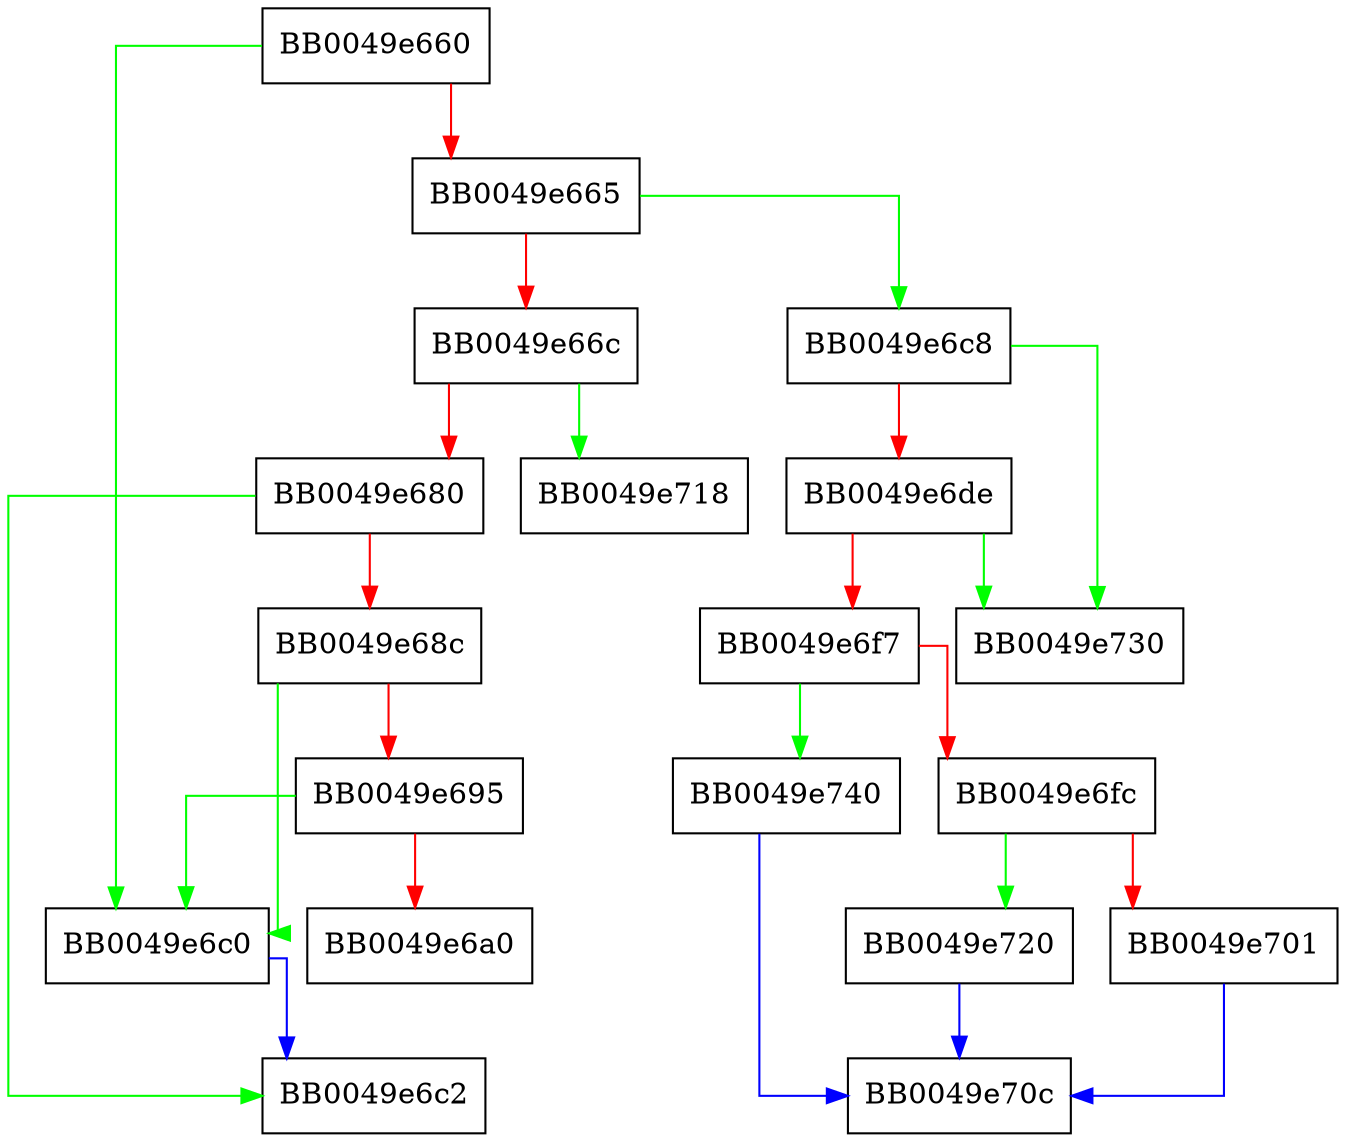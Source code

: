 digraph sigalg_security_bits {
  node [shape="box"];
  graph [splines=ortho];
  BB0049e660 -> BB0049e6c0 [color="green"];
  BB0049e660 -> BB0049e665 [color="red"];
  BB0049e665 -> BB0049e6c8 [color="green"];
  BB0049e665 -> BB0049e66c [color="red"];
  BB0049e66c -> BB0049e718 [color="green"];
  BB0049e66c -> BB0049e680 [color="red"];
  BB0049e680 -> BB0049e6c2 [color="green"];
  BB0049e680 -> BB0049e68c [color="red"];
  BB0049e68c -> BB0049e6c0 [color="green"];
  BB0049e68c -> BB0049e695 [color="red"];
  BB0049e695 -> BB0049e6c0 [color="green"];
  BB0049e695 -> BB0049e6a0 [color="red"];
  BB0049e6c0 -> BB0049e6c2 [color="blue"];
  BB0049e6c8 -> BB0049e730 [color="green"];
  BB0049e6c8 -> BB0049e6de [color="red"];
  BB0049e6de -> BB0049e730 [color="green"];
  BB0049e6de -> BB0049e6f7 [color="red"];
  BB0049e6f7 -> BB0049e740 [color="green"];
  BB0049e6f7 -> BB0049e6fc [color="red"];
  BB0049e6fc -> BB0049e720 [color="green"];
  BB0049e6fc -> BB0049e701 [color="red"];
  BB0049e701 -> BB0049e70c [color="blue"];
  BB0049e720 -> BB0049e70c [color="blue"];
  BB0049e740 -> BB0049e70c [color="blue"];
}